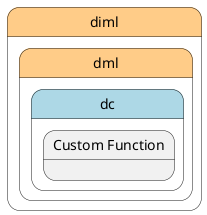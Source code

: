 @startuml
left to right direction


state "diml" as diml #ffcc88 {
state "dml" as dimldml #ffcc88 {
state "dc" as dimldmldc #lightblue {
}
}
}


state dimldmldc #lightblue {
    state "Custom Function" as dcfunction {
    }
}





@enduml

